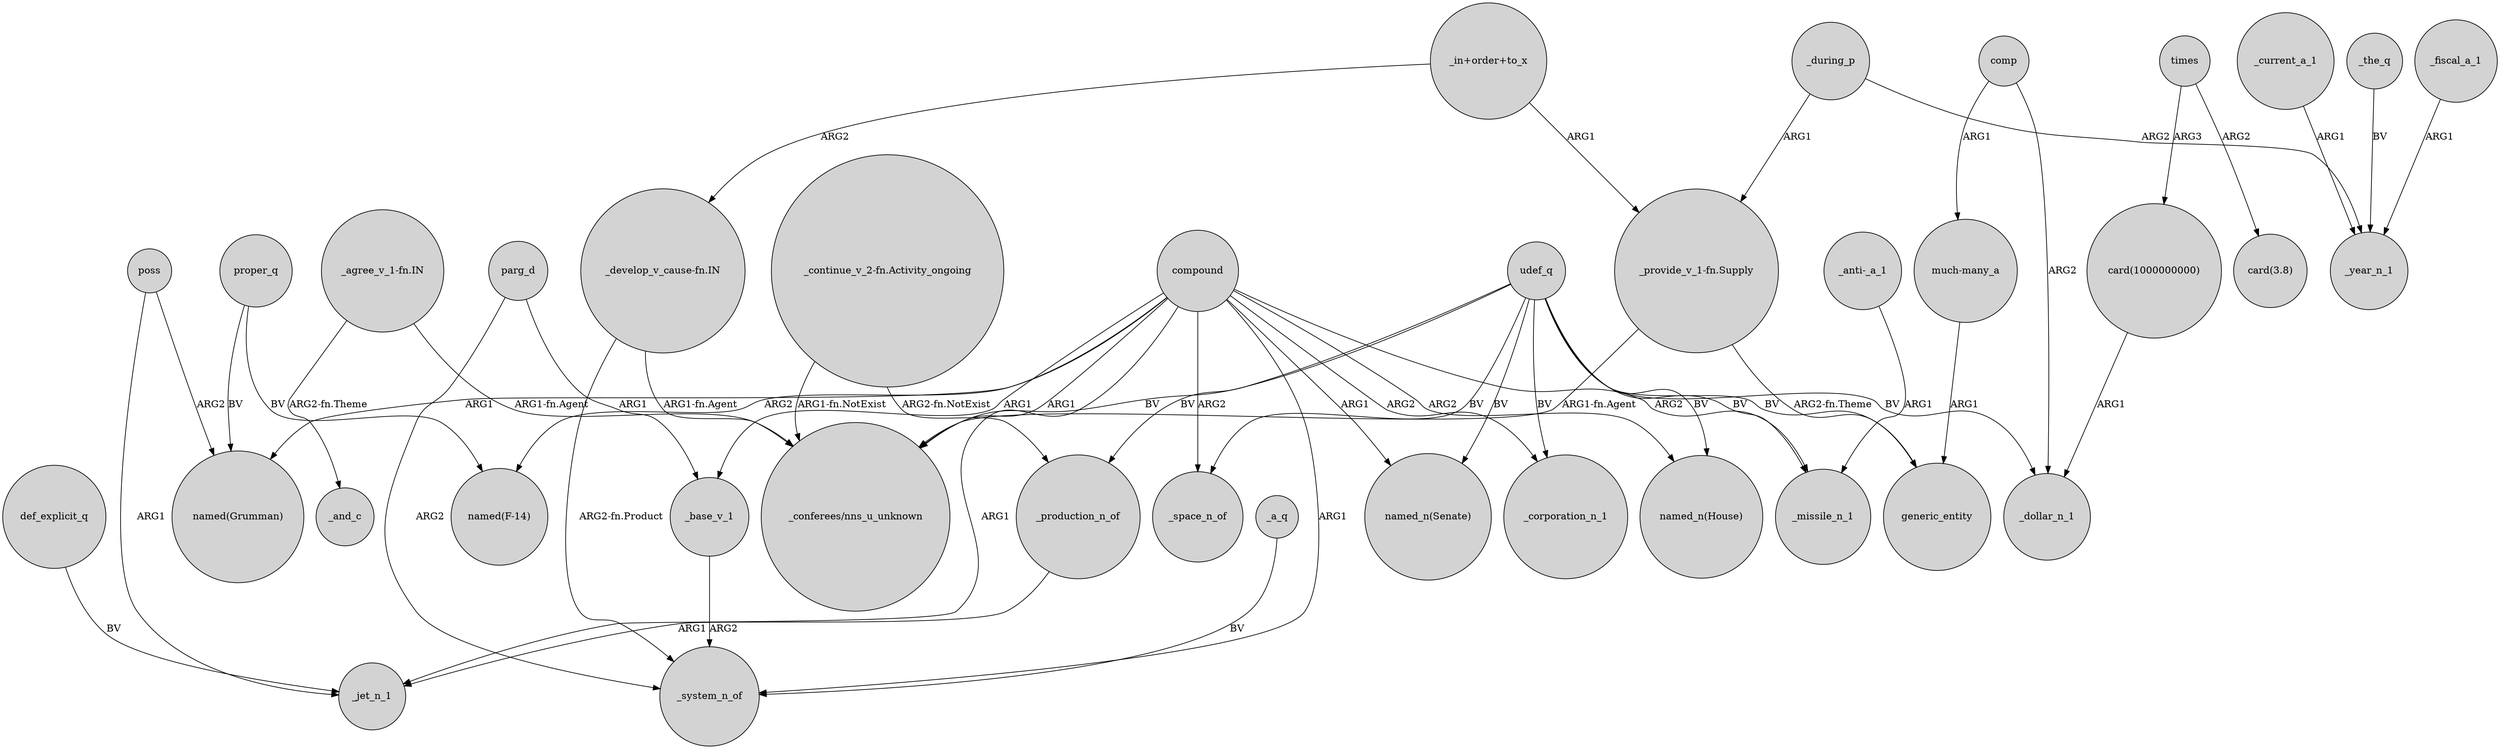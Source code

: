 digraph {
	node [shape=circle style=filled]
	udef_q -> "named_n(House)" [label=BV]
	udef_q -> _production_n_of [label=BV]
	proper_q -> "named(F-14)" [label=BV]
	compound -> "named(F-14)" [label=ARG2]
	compound -> _jet_n_1 [label=ARG1]
	"_agree_v_1-fn.IN" -> _and_c [label="ARG2-fn.Theme"]
	udef_q -> generic_entity [label=BV]
	compound -> "named(Grumman)" [label=ARG1]
	compound -> _system_n_of [label=ARG1]
	"much-many_a" -> generic_entity [label=ARG1]
	"_develop_v_cause-fn.IN" -> "_conferees/nns_u_unknown" [label="ARG1-fn.Agent"]
	"_develop_v_cause-fn.IN" -> _system_n_of [label="ARG2-fn.Product"]
	compound -> "_conferees/nns_u_unknown" [label=ARG1]
	compound -> _corporation_n_1 [label=ARG2]
	compound -> _missile_n_1 [label=ARG2]
	proper_q -> "named(Grumman)" [label=BV]
	_during_p -> "_provide_v_1-fn.Supply" [label=ARG1]
	_current_a_1 -> _year_n_1 [label=ARG1]
	udef_q -> "_conferees/nns_u_unknown" [label=BV]
	compound -> _space_n_of [label=ARG2]
	"_agree_v_1-fn.IN" -> "_conferees/nns_u_unknown" [label="ARG1-fn.Agent"]
	"_in+order+to_x" -> "_provide_v_1-fn.Supply" [label=ARG1]
	"_continue_v_2-fn.Activity_ongoing" -> _production_n_of [label="ARG2-fn.NotExist"]
	times -> "card(1000000000)" [label=ARG3]
	parg_d -> _system_n_of [label=ARG2]
	poss -> _jet_n_1 [label=ARG1]
	udef_q -> _corporation_n_1 [label=BV]
	_during_p -> _year_n_1 [label=ARG2]
	udef_q -> _space_n_of [label=BV]
	comp -> "much-many_a" [label=ARG1]
	"_in+order+to_x" -> "_develop_v_cause-fn.IN" [label=ARG2]
	compound -> _base_v_1 [label=ARG1]
	_production_n_of -> _jet_n_1 [label=ARG1]
	_the_q -> _year_n_1 [label=BV]
	compound -> "named_n(House)" [label=ARG2]
	udef_q -> "named_n(Senate)" [label=BV]
	_a_q -> _system_n_of [label=BV]
	poss -> "named(Grumman)" [label=ARG2]
	compound -> "named_n(Senate)" [label=ARG1]
	def_explicit_q -> _jet_n_1 [label=BV]
	comp -> _dollar_n_1 [label=ARG2]
	parg_d -> _base_v_1 [label=ARG1]
	udef_q -> _dollar_n_1 [label=BV]
	_fiscal_a_1 -> _year_n_1 [label=ARG1]
	"_continue_v_2-fn.Activity_ongoing" -> "_conferees/nns_u_unknown" [label="ARG1-fn.NotExist"]
	"card(1000000000)" -> _dollar_n_1 [label=ARG1]
	times -> "card(3.8)" [label=ARG2]
	"_anti-_a_1" -> _missile_n_1 [label=ARG1]
	udef_q -> _missile_n_1 [label=BV]
	_base_v_1 -> _system_n_of [label=ARG2]
	"_provide_v_1-fn.Supply" -> generic_entity [label="ARG2-fn.Theme"]
	"_provide_v_1-fn.Supply" -> "_conferees/nns_u_unknown" [label="ARG1-fn.Agent"]
}
